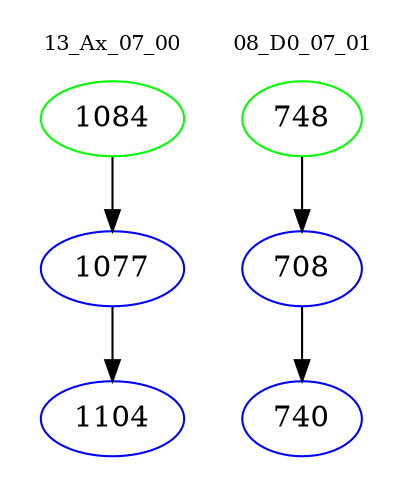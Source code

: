 digraph{
subgraph cluster_0 {
color = white
label = "13_Ax_07_00";
fontsize=10;
T0_1084 [label="1084", color="green"]
T0_1084 -> T0_1077 [color="black"]
T0_1077 [label="1077", color="blue"]
T0_1077 -> T0_1104 [color="black"]
T0_1104 [label="1104", color="blue"]
}
subgraph cluster_1 {
color = white
label = "08_D0_07_01";
fontsize=10;
T1_748 [label="748", color="green"]
T1_748 -> T1_708 [color="black"]
T1_708 [label="708", color="blue"]
T1_708 -> T1_740 [color="black"]
T1_740 [label="740", color="blue"]
}
}
